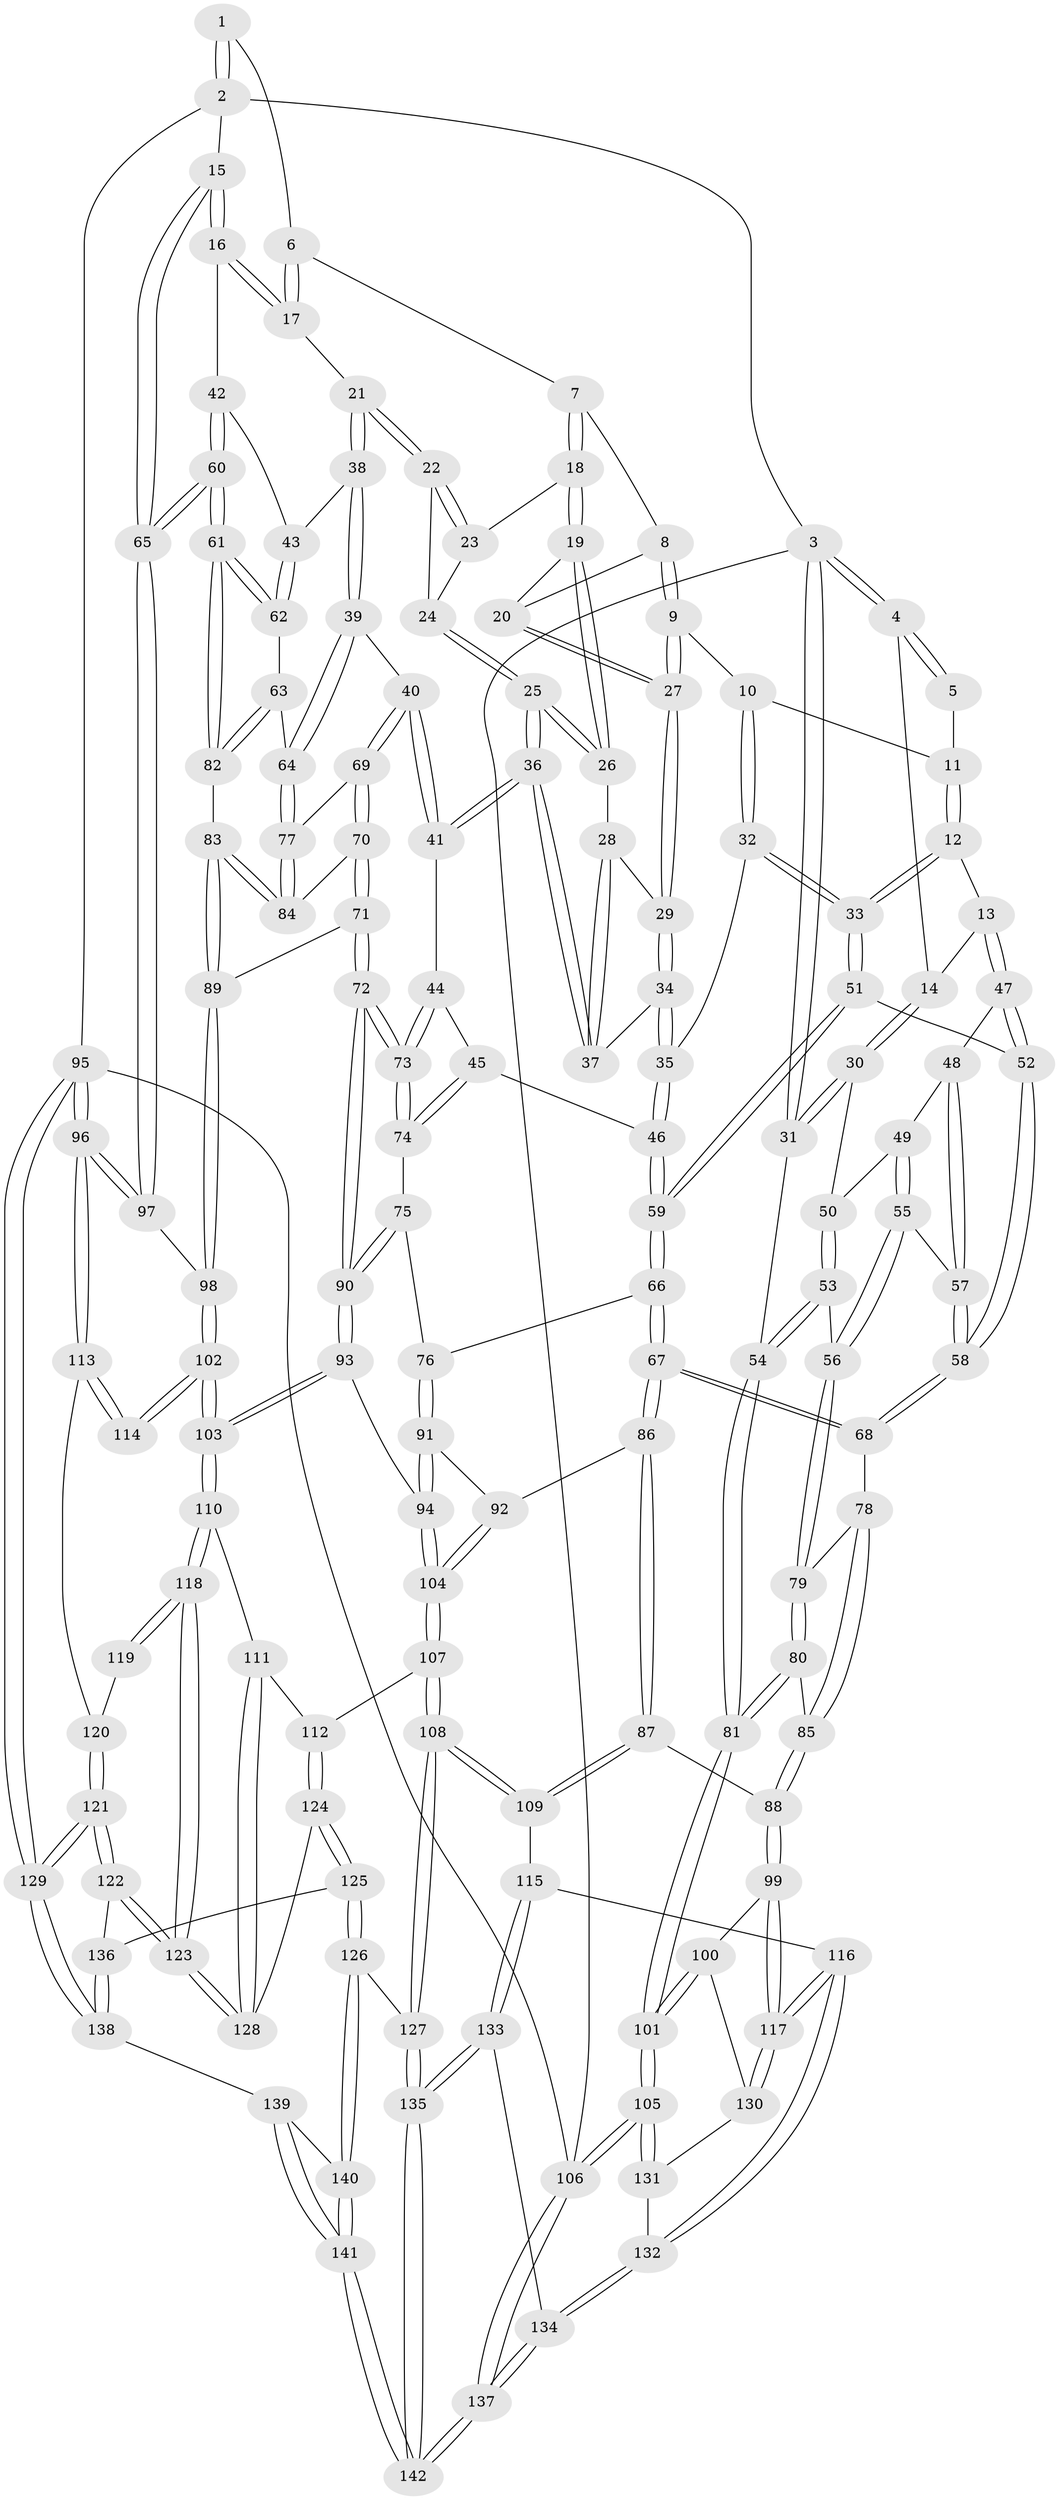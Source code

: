 // Generated by graph-tools (version 1.1) at 2025/38/03/09/25 02:38:47]
// undirected, 142 vertices, 352 edges
graph export_dot {
graph [start="1"]
  node [color=gray90,style=filled];
  1 [pos="+0.7303685922032712+0"];
  2 [pos="+1+0"];
  3 [pos="+0+0"];
  4 [pos="+0.15379832428045487+0"];
  5 [pos="+0.3679027225021604+0"];
  6 [pos="+0.7227539741296909+0"];
  7 [pos="+0.683162927209097+0"];
  8 [pos="+0.5906659853564428+0.03864228347681698"];
  9 [pos="+0.5265871885000836+0.07379911271016407"];
  10 [pos="+0.5187589386400521+0.07391254171882135"];
  11 [pos="+0.37946025861880917+0"];
  12 [pos="+0.36927200487083994+0.1319579119617752"];
  13 [pos="+0.2970607337158291+0.14806573249696126"];
  14 [pos="+0.16938679012443186+0"];
  15 [pos="+1+0"];
  16 [pos="+1+0"];
  17 [pos="+0.8310471753678218+0.10619012362282731"];
  18 [pos="+0.6849667122519532+0.04747574872854475"];
  19 [pos="+0.6674739330425782+0.07982995500023832"];
  20 [pos="+0.6228162587601614+0.10406320645486554"];
  21 [pos="+0.8273092517533925+0.11647014402447177"];
  22 [pos="+0.8078540239014886+0.1170020883926549"];
  23 [pos="+0.7093868363303926+0.07784779808516774"];
  24 [pos="+0.7205163297707597+0.1429271499363329"];
  25 [pos="+0.7121787084261393+0.15216008656851424"];
  26 [pos="+0.6729759906500923+0.131457442840784"];
  27 [pos="+0.6025656652179888+0.13198021465908658"];
  28 [pos="+0.6707496414973362+0.1328776436142789"];
  29 [pos="+0.6068205596927081+0.14970350126588908"];
  30 [pos="+0.1081147119150061+0.14491640097980885"];
  31 [pos="+0+0.18740231780754116"];
  32 [pos="+0.46655730481480984+0.1485167394657588"];
  33 [pos="+0.4258549516523143+0.16624556483393949"];
  34 [pos="+0.6056502834152638+0.1578413591712964"];
  35 [pos="+0.5723114366034526+0.2026368284481397"];
  36 [pos="+0.707637255876419+0.23068007382866396"];
  37 [pos="+0.6576822773725755+0.18331011422023827"];
  38 [pos="+0.8407168743771432+0.1883630037111992"];
  39 [pos="+0.8340291950079266+0.19620093109770748"];
  40 [pos="+0.7251087340243119+0.25492734083312746"];
  41 [pos="+0.7140839047861147+0.2521906008005354"];
  42 [pos="+0.9164698866758932+0.2046829483300593"];
  43 [pos="+0.9065291294650647+0.20596795061586262"];
  44 [pos="+0.708093205453691+0.25504870627863135"];
  45 [pos="+0.599391329950387+0.2690761356473781"];
  46 [pos="+0.5830800004801747+0.2502361464179864"];
  47 [pos="+0.2854762970246438+0.16376831525771862"];
  48 [pos="+0.24989409714589048+0.18668907455792857"];
  49 [pos="+0.16828139030718456+0.17409880328718372"];
  50 [pos="+0.12132132807106877+0.16305965665854294"];
  51 [pos="+0.427217746412782+0.24807072469316643"];
  52 [pos="+0.325625139219662+0.2822959538807819"];
  53 [pos="+0.12453125874575705+0.23595284510486078"];
  54 [pos="+0+0.35706322770847476"];
  55 [pos="+0.20937392710217267+0.28648551385586474"];
  56 [pos="+0.15244659252405857+0.29308285523823346"];
  57 [pos="+0.22531649106200263+0.28578633559982664"];
  58 [pos="+0.28387162659196846+0.3359559567106461"];
  59 [pos="+0.4424381919230071+0.2728066692546631"];
  60 [pos="+1+0.39601048911812525"];
  61 [pos="+1+0.3955228561786144"];
  62 [pos="+0.9060754121043965+0.3036979917389136"];
  63 [pos="+0.8609424253039928+0.3204891101422412"];
  64 [pos="+0.85335775017996+0.3212176569605568"];
  65 [pos="+1+0.41217002530663827"];
  66 [pos="+0.4535971727244027+0.35351516104297276"];
  67 [pos="+0.3272641767002484+0.42319176865353664"];
  68 [pos="+0.2847444500118414+0.3406433781918574"];
  69 [pos="+0.758505226724744+0.3120681521653922"];
  70 [pos="+0.7459446134545974+0.365911697639676"];
  71 [pos="+0.7086268785972681+0.4586494036534617"];
  72 [pos="+0.6910780649784153+0.4663545549645712"];
  73 [pos="+0.6578850365353099+0.3951882089826396"];
  74 [pos="+0.5827801433240201+0.33218148526611246"];
  75 [pos="+0.5158658760443469+0.37320224587113915"];
  76 [pos="+0.499549064388959+0.3793853383173022"];
  77 [pos="+0.8378070868727442+0.33519521615798265"];
  78 [pos="+0.17822500417546622+0.3824554398532837"];
  79 [pos="+0.1478477640216753+0.3006942594326156"];
  80 [pos="+0.031008657002169787+0.3759272809727981"];
  81 [pos="+0+0.377901898548595"];
  82 [pos="+0.9550410158373818+0.41043105734224006"];
  83 [pos="+0.8486023951094589+0.43664700523349415"];
  84 [pos="+0.8394212873079068+0.3822972986923018"];
  85 [pos="+0.1568431821588876+0.4442693076661265"];
  86 [pos="+0.3059230251567928+0.5177619253850819"];
  87 [pos="+0.2702719791035275+0.5622574048907274"];
  88 [pos="+0.22056756034604733+0.5520796518546928"];
  89 [pos="+0.8313171177881056+0.45816292785227886"];
  90 [pos="+0.6850514691927265+0.4751702362086608"];
  91 [pos="+0.5046016300380597+0.4149652221942306"];
  92 [pos="+0.4445647873918187+0.5119883660648368"];
  93 [pos="+0.6510858173695466+0.5409969486896735"];
  94 [pos="+0.6209489131105485+0.5481273863102845"];
  95 [pos="+1+1"];
  96 [pos="+1+0.8384077154811921"];
  97 [pos="+1+0.4401396104616713"];
  98 [pos="+0.8829326105089021+0.582961300388481"];
  99 [pos="+0.03317029062164369+0.6104724761719367"];
  100 [pos="+0+0.6122861726183018"];
  101 [pos="+0+0.5960986931117698"];
  102 [pos="+0.8600276292202316+0.632656281429842"];
  103 [pos="+0.7764009107037897+0.6777590746359661"];
  104 [pos="+0.5610694441617842+0.5882439957238922"];
  105 [pos="+0+0.7646179759530393"];
  106 [pos="+0+1"];
  107 [pos="+0.5487206723259184+0.6118184137661649"];
  108 [pos="+0.36509768082306765+0.7486230089565564"];
  109 [pos="+0.3399085410575496+0.7369030807633403"];
  110 [pos="+0.7684197746451242+0.7093937250094792"];
  111 [pos="+0.6972092247001273+0.735541043451528"];
  112 [pos="+0.6164114093256414+0.7458352779109005"];
  113 [pos="+1+0.721306567114692"];
  114 [pos="+0.9708540424535519+0.7044378236559606"];
  115 [pos="+0.32194125229740445+0.7475133047932683"];
  116 [pos="+0.18357726666397503+0.7951218455913426"];
  117 [pos="+0.17435096701229705+0.786573679360443"];
  118 [pos="+0.7717917230947671+0.7190235836446958"];
  119 [pos="+0.8959780049855492+0.7616959538242294"];
  120 [pos="+0.9081109724337473+0.7783273094387081"];
  121 [pos="+0.8798860414786495+1"];
  122 [pos="+0.8220446274788131+0.9549890819311794"];
  123 [pos="+0.8196778704277379+0.9502443759306"];
  124 [pos="+0.5328529625777264+0.8418698910486878"];
  125 [pos="+0.49965114436525543+0.8580415250672417"];
  126 [pos="+0.4977498743762654+0.8582562716512424"];
  127 [pos="+0.41473384710919525+0.8142240123352393"];
  128 [pos="+0.6536258758480007+0.8559521131631362"];
  129 [pos="+1+1"];
  130 [pos="+0.03533386573713689+0.7457168064825703"];
  131 [pos="+0.06982279885542608+0.8139972174955195"];
  132 [pos="+0.11853707206285707+0.8724564659915536"];
  133 [pos="+0.25582562753756277+0.9030659266175349"];
  134 [pos="+0.10977888818928429+0.8954758162210652"];
  135 [pos="+0.2085138847141704+1"];
  136 [pos="+0.6186824902280983+0.9484900595316421"];
  137 [pos="+0+1"];
  138 [pos="+0.5542709215897661+1"];
  139 [pos="+0.5330715262861149+1"];
  140 [pos="+0.4974421265610257+0.8949526672763365"];
  141 [pos="+0.20164039218290522+1"];
  142 [pos="+0.19693142441428033+1"];
  1 -- 2;
  1 -- 2;
  1 -- 6;
  2 -- 3;
  2 -- 15;
  2 -- 95;
  3 -- 4;
  3 -- 4;
  3 -- 31;
  3 -- 31;
  3 -- 106;
  4 -- 5;
  4 -- 5;
  4 -- 14;
  5 -- 11;
  6 -- 7;
  6 -- 17;
  6 -- 17;
  7 -- 8;
  7 -- 18;
  7 -- 18;
  8 -- 9;
  8 -- 9;
  8 -- 20;
  9 -- 10;
  9 -- 27;
  9 -- 27;
  10 -- 11;
  10 -- 32;
  10 -- 32;
  11 -- 12;
  11 -- 12;
  12 -- 13;
  12 -- 33;
  12 -- 33;
  13 -- 14;
  13 -- 47;
  13 -- 47;
  14 -- 30;
  14 -- 30;
  15 -- 16;
  15 -- 16;
  15 -- 65;
  15 -- 65;
  16 -- 17;
  16 -- 17;
  16 -- 42;
  17 -- 21;
  18 -- 19;
  18 -- 19;
  18 -- 23;
  19 -- 20;
  19 -- 26;
  19 -- 26;
  20 -- 27;
  20 -- 27;
  21 -- 22;
  21 -- 22;
  21 -- 38;
  21 -- 38;
  22 -- 23;
  22 -- 23;
  22 -- 24;
  23 -- 24;
  24 -- 25;
  24 -- 25;
  25 -- 26;
  25 -- 26;
  25 -- 36;
  25 -- 36;
  26 -- 28;
  27 -- 29;
  27 -- 29;
  28 -- 29;
  28 -- 37;
  28 -- 37;
  29 -- 34;
  29 -- 34;
  30 -- 31;
  30 -- 31;
  30 -- 50;
  31 -- 54;
  32 -- 33;
  32 -- 33;
  32 -- 35;
  33 -- 51;
  33 -- 51;
  34 -- 35;
  34 -- 35;
  34 -- 37;
  35 -- 46;
  35 -- 46;
  36 -- 37;
  36 -- 37;
  36 -- 41;
  36 -- 41;
  38 -- 39;
  38 -- 39;
  38 -- 43;
  39 -- 40;
  39 -- 64;
  39 -- 64;
  40 -- 41;
  40 -- 41;
  40 -- 69;
  40 -- 69;
  41 -- 44;
  42 -- 43;
  42 -- 60;
  42 -- 60;
  43 -- 62;
  43 -- 62;
  44 -- 45;
  44 -- 73;
  44 -- 73;
  45 -- 46;
  45 -- 74;
  45 -- 74;
  46 -- 59;
  46 -- 59;
  47 -- 48;
  47 -- 52;
  47 -- 52;
  48 -- 49;
  48 -- 57;
  48 -- 57;
  49 -- 50;
  49 -- 55;
  49 -- 55;
  50 -- 53;
  50 -- 53;
  51 -- 52;
  51 -- 59;
  51 -- 59;
  52 -- 58;
  52 -- 58;
  53 -- 54;
  53 -- 54;
  53 -- 56;
  54 -- 81;
  54 -- 81;
  55 -- 56;
  55 -- 56;
  55 -- 57;
  56 -- 79;
  56 -- 79;
  57 -- 58;
  57 -- 58;
  58 -- 68;
  58 -- 68;
  59 -- 66;
  59 -- 66;
  60 -- 61;
  60 -- 61;
  60 -- 65;
  60 -- 65;
  61 -- 62;
  61 -- 62;
  61 -- 82;
  61 -- 82;
  62 -- 63;
  63 -- 64;
  63 -- 82;
  63 -- 82;
  64 -- 77;
  64 -- 77;
  65 -- 97;
  65 -- 97;
  66 -- 67;
  66 -- 67;
  66 -- 76;
  67 -- 68;
  67 -- 68;
  67 -- 86;
  67 -- 86;
  68 -- 78;
  69 -- 70;
  69 -- 70;
  69 -- 77;
  70 -- 71;
  70 -- 71;
  70 -- 84;
  71 -- 72;
  71 -- 72;
  71 -- 89;
  72 -- 73;
  72 -- 73;
  72 -- 90;
  72 -- 90;
  73 -- 74;
  73 -- 74;
  74 -- 75;
  75 -- 76;
  75 -- 90;
  75 -- 90;
  76 -- 91;
  76 -- 91;
  77 -- 84;
  77 -- 84;
  78 -- 79;
  78 -- 85;
  78 -- 85;
  79 -- 80;
  79 -- 80;
  80 -- 81;
  80 -- 81;
  80 -- 85;
  81 -- 101;
  81 -- 101;
  82 -- 83;
  83 -- 84;
  83 -- 84;
  83 -- 89;
  83 -- 89;
  85 -- 88;
  85 -- 88;
  86 -- 87;
  86 -- 87;
  86 -- 92;
  87 -- 88;
  87 -- 109;
  87 -- 109;
  88 -- 99;
  88 -- 99;
  89 -- 98;
  89 -- 98;
  90 -- 93;
  90 -- 93;
  91 -- 92;
  91 -- 94;
  91 -- 94;
  92 -- 104;
  92 -- 104;
  93 -- 94;
  93 -- 103;
  93 -- 103;
  94 -- 104;
  94 -- 104;
  95 -- 96;
  95 -- 96;
  95 -- 129;
  95 -- 129;
  95 -- 106;
  96 -- 97;
  96 -- 97;
  96 -- 113;
  96 -- 113;
  97 -- 98;
  98 -- 102;
  98 -- 102;
  99 -- 100;
  99 -- 117;
  99 -- 117;
  100 -- 101;
  100 -- 101;
  100 -- 130;
  101 -- 105;
  101 -- 105;
  102 -- 103;
  102 -- 103;
  102 -- 114;
  102 -- 114;
  103 -- 110;
  103 -- 110;
  104 -- 107;
  104 -- 107;
  105 -- 106;
  105 -- 106;
  105 -- 131;
  105 -- 131;
  106 -- 137;
  106 -- 137;
  107 -- 108;
  107 -- 108;
  107 -- 112;
  108 -- 109;
  108 -- 109;
  108 -- 127;
  108 -- 127;
  109 -- 115;
  110 -- 111;
  110 -- 118;
  110 -- 118;
  111 -- 112;
  111 -- 128;
  111 -- 128;
  112 -- 124;
  112 -- 124;
  113 -- 114;
  113 -- 114;
  113 -- 120;
  115 -- 116;
  115 -- 133;
  115 -- 133;
  116 -- 117;
  116 -- 117;
  116 -- 132;
  116 -- 132;
  117 -- 130;
  117 -- 130;
  118 -- 119;
  118 -- 119;
  118 -- 123;
  118 -- 123;
  119 -- 120;
  120 -- 121;
  120 -- 121;
  121 -- 122;
  121 -- 122;
  121 -- 129;
  121 -- 129;
  122 -- 123;
  122 -- 123;
  122 -- 136;
  123 -- 128;
  123 -- 128;
  124 -- 125;
  124 -- 125;
  124 -- 128;
  125 -- 126;
  125 -- 126;
  125 -- 136;
  126 -- 127;
  126 -- 140;
  126 -- 140;
  127 -- 135;
  127 -- 135;
  129 -- 138;
  129 -- 138;
  130 -- 131;
  131 -- 132;
  132 -- 134;
  132 -- 134;
  133 -- 134;
  133 -- 135;
  133 -- 135;
  134 -- 137;
  134 -- 137;
  135 -- 142;
  135 -- 142;
  136 -- 138;
  136 -- 138;
  137 -- 142;
  137 -- 142;
  138 -- 139;
  139 -- 140;
  139 -- 141;
  139 -- 141;
  140 -- 141;
  140 -- 141;
  141 -- 142;
  141 -- 142;
}
